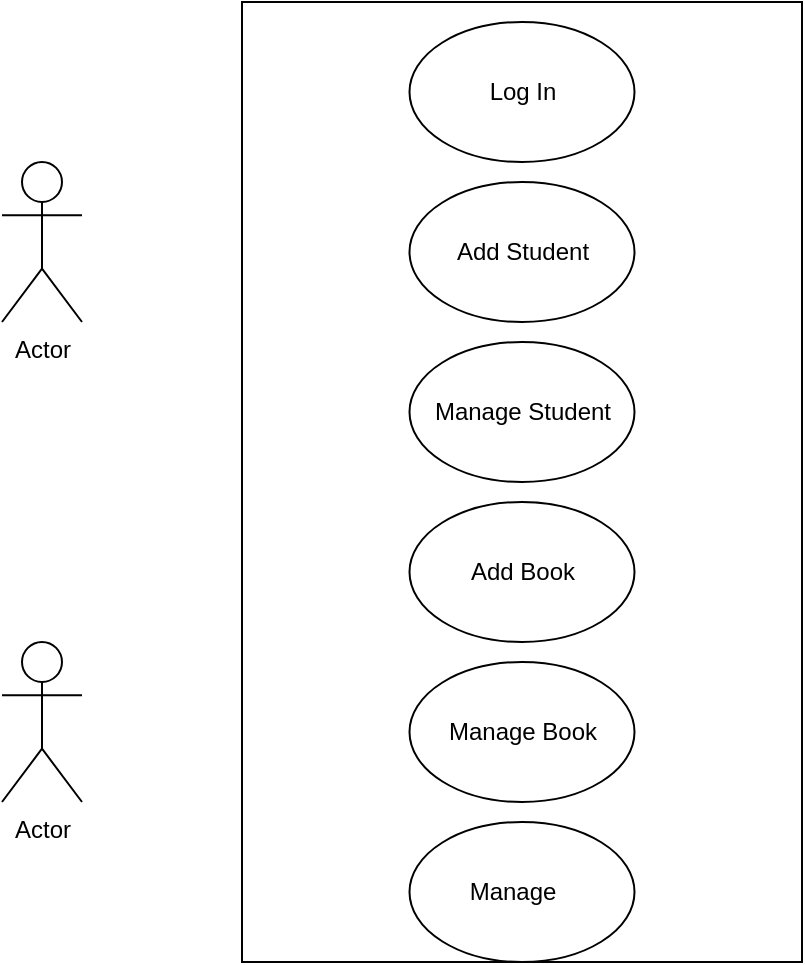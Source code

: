 <mxfile version="22.1.0" type="github">
  <diagram name="Page-1" id="JqbXBvx72ZZyYqK1889p">
    <mxGraphModel dx="880" dy="468" grid="1" gridSize="10" guides="1" tooltips="1" connect="1" arrows="1" fold="1" page="1" pageScale="1" pageWidth="850" pageHeight="1100" math="0" shadow="0">
      <root>
        <mxCell id="0" />
        <mxCell id="1" parent="0" />
        <mxCell id="itMkBh5yz5OK9GTrzqtW-1" value="Actor" style="shape=umlActor;verticalLabelPosition=bottom;verticalAlign=top;html=1;outlineConnect=0;" vertex="1" parent="1">
          <mxGeometry x="160" y="160" width="40" height="80" as="geometry" />
        </mxCell>
        <mxCell id="itMkBh5yz5OK9GTrzqtW-2" value="Actor" style="shape=umlActor;verticalLabelPosition=bottom;verticalAlign=top;html=1;outlineConnect=0;" vertex="1" parent="1">
          <mxGeometry x="160" y="400" width="40" height="80" as="geometry" />
        </mxCell>
        <mxCell id="itMkBh5yz5OK9GTrzqtW-7" value="" style="rounded=0;whiteSpace=wrap;html=1;fillColor=none;" vertex="1" parent="1">
          <mxGeometry x="280" y="80" width="280" height="480" as="geometry" />
        </mxCell>
        <mxCell id="itMkBh5yz5OK9GTrzqtW-8" value="Log In" style="ellipse;whiteSpace=wrap;html=1;fillColor=none;" vertex="1" parent="1">
          <mxGeometry x="363.75" y="90" width="112.5" height="70" as="geometry" />
        </mxCell>
        <mxCell id="itMkBh5yz5OK9GTrzqtW-9" value="Add Student" style="ellipse;whiteSpace=wrap;html=1;fillColor=none;" vertex="1" parent="1">
          <mxGeometry x="363.75" y="170" width="112.5" height="70" as="geometry" />
        </mxCell>
        <mxCell id="itMkBh5yz5OK9GTrzqtW-10" value="Manage Student" style="ellipse;whiteSpace=wrap;html=1;fillColor=none;" vertex="1" parent="1">
          <mxGeometry x="363.75" y="250" width="112.5" height="70" as="geometry" />
        </mxCell>
        <mxCell id="itMkBh5yz5OK9GTrzqtW-13" value="Add Book" style="ellipse;whiteSpace=wrap;html=1;fillColor=none;" vertex="1" parent="1">
          <mxGeometry x="363.75" y="330" width="112.5" height="70" as="geometry" />
        </mxCell>
        <mxCell id="itMkBh5yz5OK9GTrzqtW-16" value="Manage Book" style="ellipse;whiteSpace=wrap;html=1;fillColor=none;" vertex="1" parent="1">
          <mxGeometry x="363.75" y="410" width="112.5" height="70" as="geometry" />
        </mxCell>
        <mxCell id="itMkBh5yz5OK9GTrzqtW-17" value="Manage&lt;span style=&quot;white-space: pre;&quot;&gt;&#x9;&lt;/span&gt;" style="ellipse;whiteSpace=wrap;html=1;fillColor=none;" vertex="1" parent="1">
          <mxGeometry x="363.75" y="490" width="112.5" height="70" as="geometry" />
        </mxCell>
      </root>
    </mxGraphModel>
  </diagram>
</mxfile>
